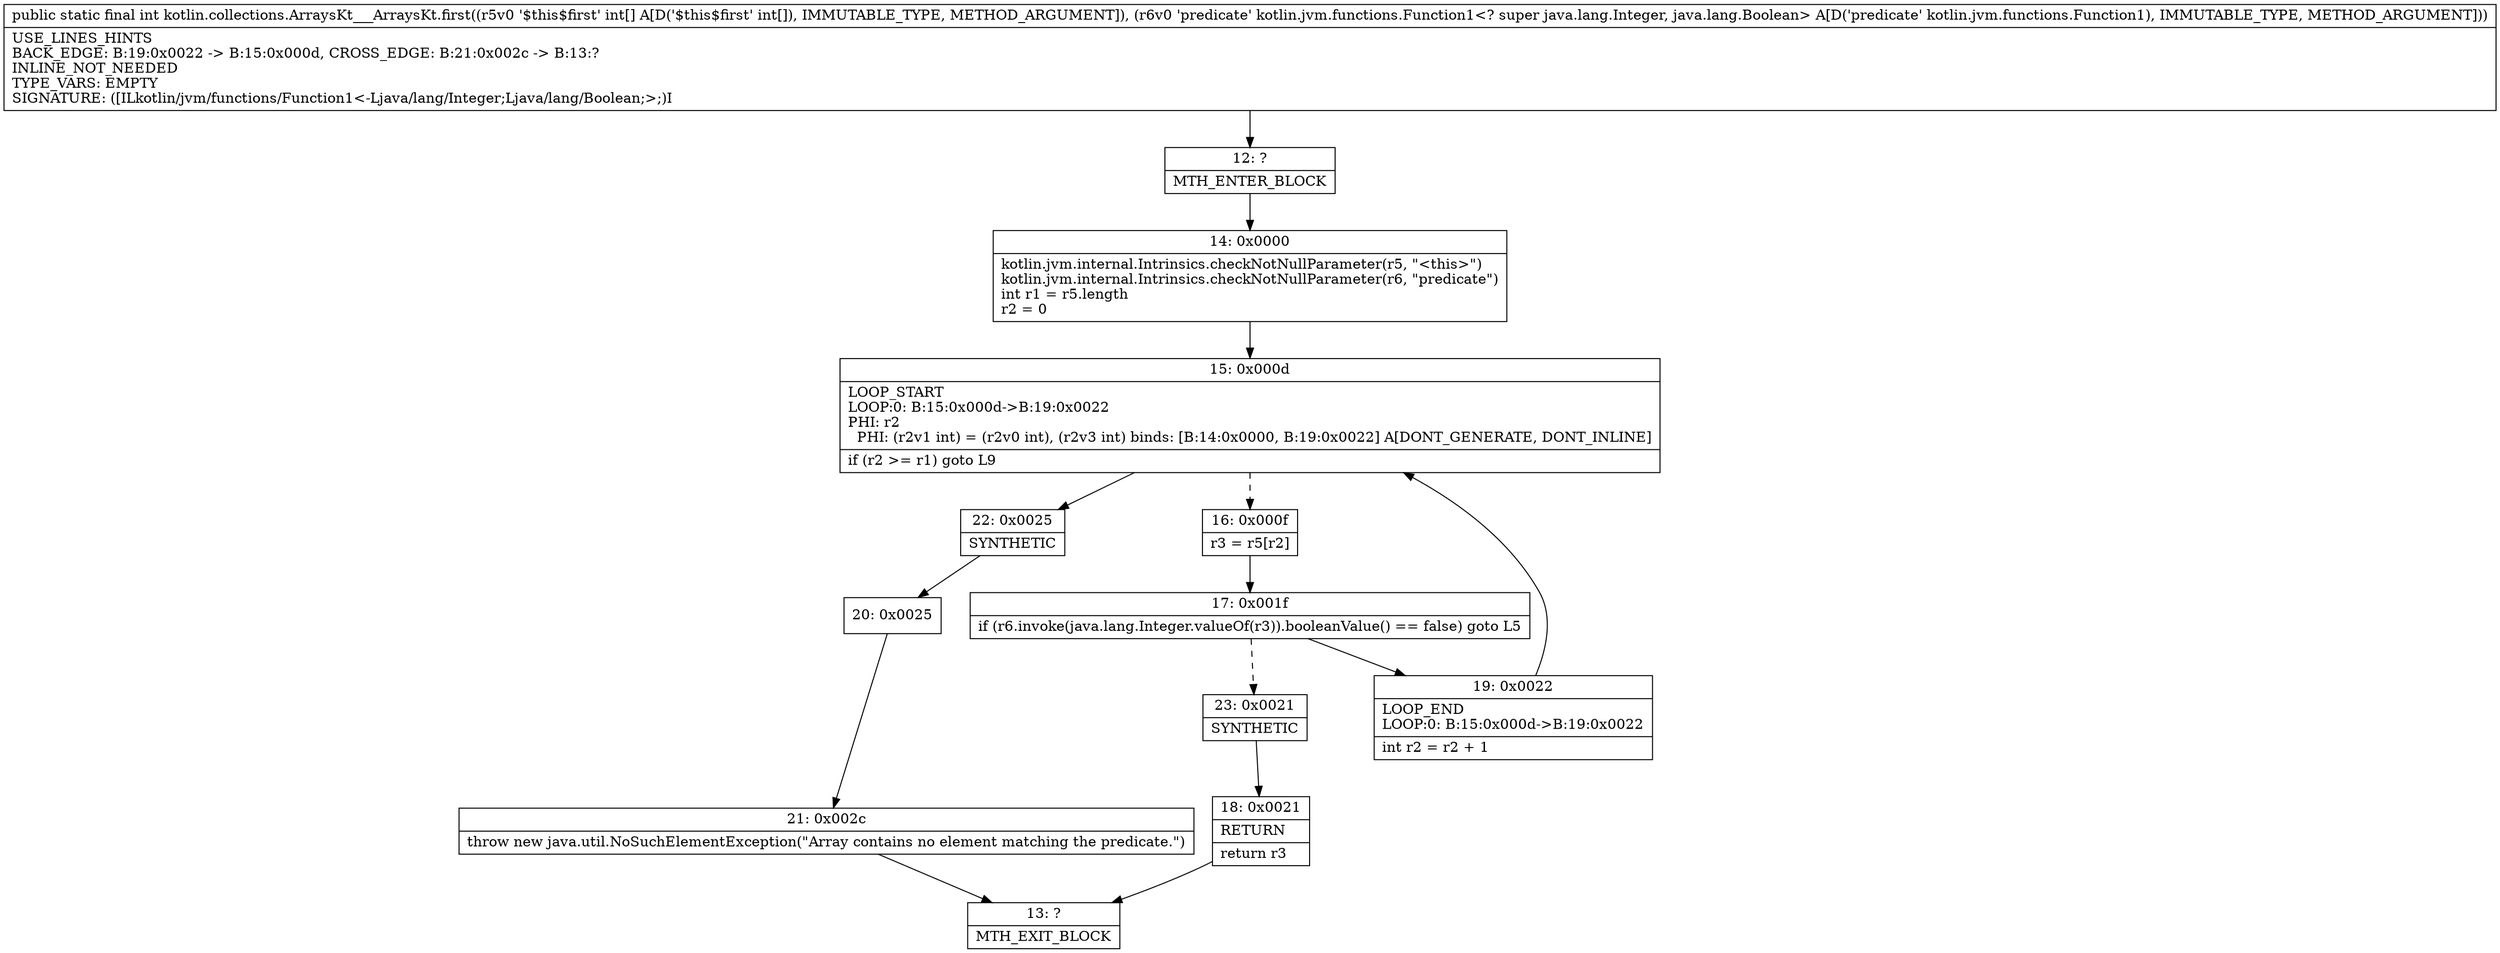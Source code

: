 digraph "CFG forkotlin.collections.ArraysKt___ArraysKt.first([ILkotlin\/jvm\/functions\/Function1;)I" {
Node_12 [shape=record,label="{12\:\ ?|MTH_ENTER_BLOCK\l}"];
Node_14 [shape=record,label="{14\:\ 0x0000|kotlin.jvm.internal.Intrinsics.checkNotNullParameter(r5, \"\<this\>\")\lkotlin.jvm.internal.Intrinsics.checkNotNullParameter(r6, \"predicate\")\lint r1 = r5.length\lr2 = 0\l}"];
Node_15 [shape=record,label="{15\:\ 0x000d|LOOP_START\lLOOP:0: B:15:0x000d\-\>B:19:0x0022\lPHI: r2 \l  PHI: (r2v1 int) = (r2v0 int), (r2v3 int) binds: [B:14:0x0000, B:19:0x0022] A[DONT_GENERATE, DONT_INLINE]\l|if (r2 \>= r1) goto L9\l}"];
Node_16 [shape=record,label="{16\:\ 0x000f|r3 = r5[r2]\l}"];
Node_17 [shape=record,label="{17\:\ 0x001f|if (r6.invoke(java.lang.Integer.valueOf(r3)).booleanValue() == false) goto L5\l}"];
Node_19 [shape=record,label="{19\:\ 0x0022|LOOP_END\lLOOP:0: B:15:0x000d\-\>B:19:0x0022\l|int r2 = r2 + 1\l}"];
Node_23 [shape=record,label="{23\:\ 0x0021|SYNTHETIC\l}"];
Node_18 [shape=record,label="{18\:\ 0x0021|RETURN\l|return r3\l}"];
Node_13 [shape=record,label="{13\:\ ?|MTH_EXIT_BLOCK\l}"];
Node_22 [shape=record,label="{22\:\ 0x0025|SYNTHETIC\l}"];
Node_20 [shape=record,label="{20\:\ 0x0025}"];
Node_21 [shape=record,label="{21\:\ 0x002c|throw new java.util.NoSuchElementException(\"Array contains no element matching the predicate.\")\l}"];
MethodNode[shape=record,label="{public static final int kotlin.collections.ArraysKt___ArraysKt.first((r5v0 '$this$first' int[] A[D('$this$first' int[]), IMMUTABLE_TYPE, METHOD_ARGUMENT]), (r6v0 'predicate' kotlin.jvm.functions.Function1\<? super java.lang.Integer, java.lang.Boolean\> A[D('predicate' kotlin.jvm.functions.Function1), IMMUTABLE_TYPE, METHOD_ARGUMENT]))  | USE_LINES_HINTS\lBACK_EDGE: B:19:0x0022 \-\> B:15:0x000d, CROSS_EDGE: B:21:0x002c \-\> B:13:?\lINLINE_NOT_NEEDED\lTYPE_VARS: EMPTY\lSIGNATURE: ([ILkotlin\/jvm\/functions\/Function1\<\-Ljava\/lang\/Integer;Ljava\/lang\/Boolean;\>;)I\l}"];
MethodNode -> Node_12;Node_12 -> Node_14;
Node_14 -> Node_15;
Node_15 -> Node_16[style=dashed];
Node_15 -> Node_22;
Node_16 -> Node_17;
Node_17 -> Node_19;
Node_17 -> Node_23[style=dashed];
Node_19 -> Node_15;
Node_23 -> Node_18;
Node_18 -> Node_13;
Node_22 -> Node_20;
Node_20 -> Node_21;
Node_21 -> Node_13;
}

